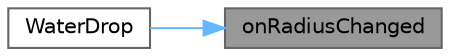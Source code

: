 digraph "onRadiusChanged"
{
 // LATEX_PDF_SIZE
  bgcolor="transparent";
  edge [fontname=Helvetica,fontsize=10,labelfontname=Helvetica,labelfontsize=10];
  node [fontname=Helvetica,fontsize=10,shape=box,height=0.2,width=0.4];
  rankdir="RL";
  Node1 [id="Node000001",label="onRadiusChanged",height=0.2,width=0.4,color="gray40", fillcolor="grey60", style="filled", fontcolor="black",tooltip="处理动画半径变化"];
  Node1 -> Node2 [id="edge1_Node000001_Node000002",dir="back",color="steelblue1",style="solid",tooltip=" "];
  Node2 [id="Node000002",label="WaterDrop",height=0.2,width=0.4,color="grey40", fillcolor="white", style="filled",URL="$class_water_drop.html#af21e6feb457661c98953ad9486392b26",tooltip="构造函数，初始化水滴动画控件"];
}
